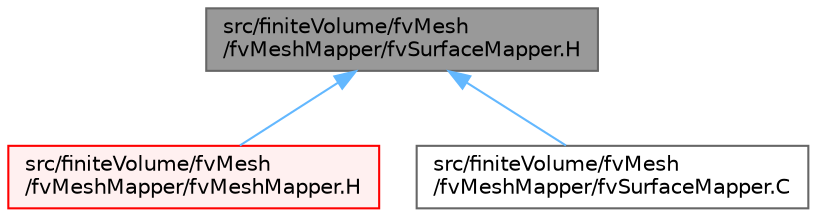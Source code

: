 digraph "src/finiteVolume/fvMesh/fvMeshMapper/fvSurfaceMapper.H"
{
 // LATEX_PDF_SIZE
  bgcolor="transparent";
  edge [fontname=Helvetica,fontsize=10,labelfontname=Helvetica,labelfontsize=10];
  node [fontname=Helvetica,fontsize=10,shape=box,height=0.2,width=0.4];
  Node1 [id="Node000001",label="src/finiteVolume/fvMesh\l/fvMeshMapper/fvSurfaceMapper.H",height=0.2,width=0.4,color="gray40", fillcolor="grey60", style="filled", fontcolor="black",tooltip=" "];
  Node1 -> Node2 [id="edge1_Node000001_Node000002",dir="back",color="steelblue1",style="solid",tooltip=" "];
  Node2 [id="Node000002",label="src/finiteVolume/fvMesh\l/fvMeshMapper/fvMeshMapper.H",height=0.2,width=0.4,color="red", fillcolor="#FFF0F0", style="filled",URL="$fvMeshMapper_8H.html",tooltip=" "];
  Node1 -> Node4 [id="edge2_Node000001_Node000004",dir="back",color="steelblue1",style="solid",tooltip=" "];
  Node4 [id="Node000004",label="src/finiteVolume/fvMesh\l/fvMeshMapper/fvSurfaceMapper.C",height=0.2,width=0.4,color="grey40", fillcolor="white", style="filled",URL="$fvSurfaceMapper_8C.html",tooltip=" "];
}
